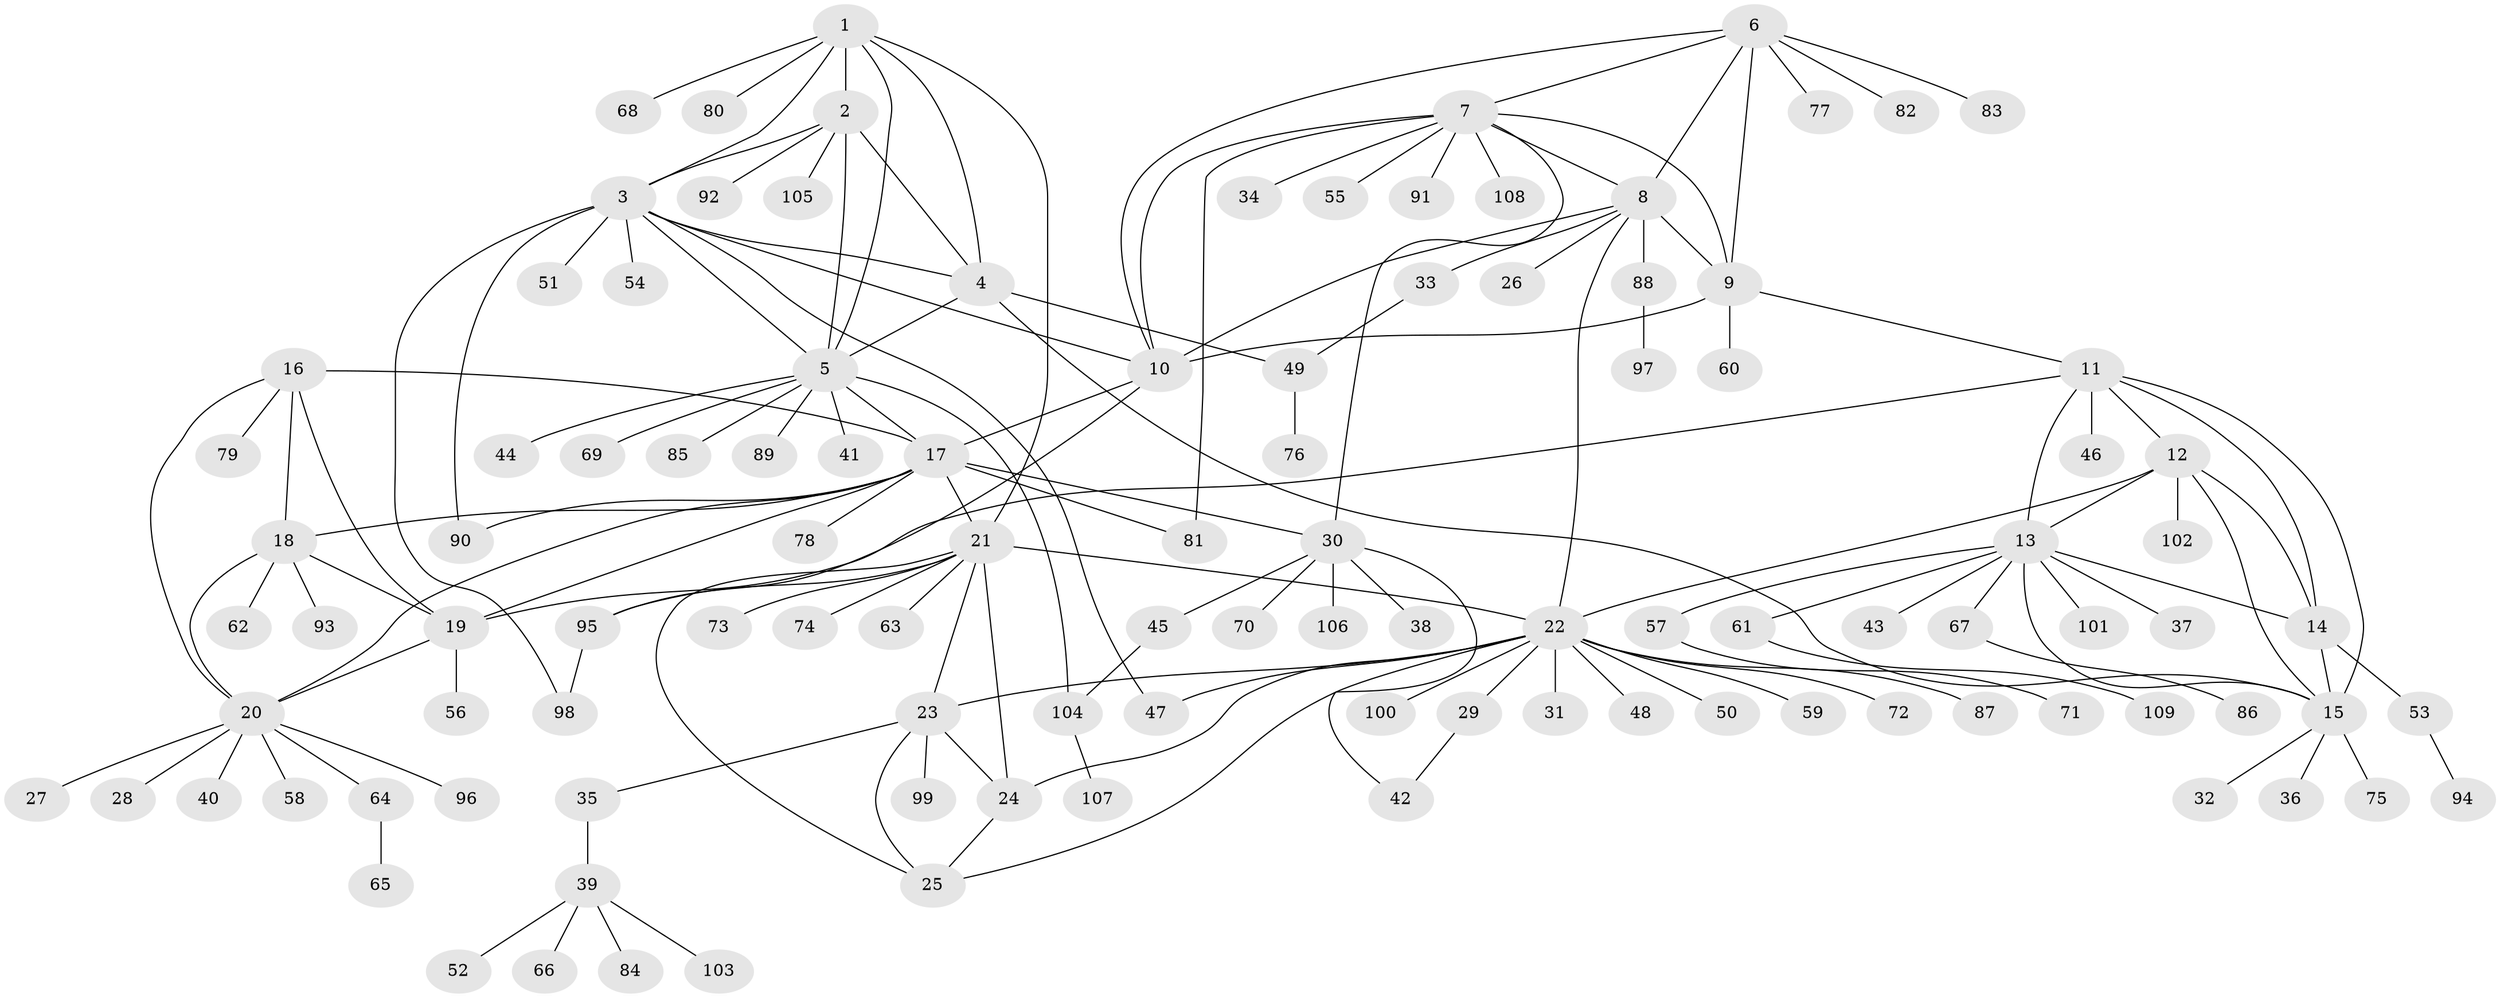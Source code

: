 // Generated by graph-tools (version 1.1) at 2025/50/03/09/25 03:50:29]
// undirected, 109 vertices, 153 edges
graph export_dot {
graph [start="1"]
  node [color=gray90,style=filled];
  1;
  2;
  3;
  4;
  5;
  6;
  7;
  8;
  9;
  10;
  11;
  12;
  13;
  14;
  15;
  16;
  17;
  18;
  19;
  20;
  21;
  22;
  23;
  24;
  25;
  26;
  27;
  28;
  29;
  30;
  31;
  32;
  33;
  34;
  35;
  36;
  37;
  38;
  39;
  40;
  41;
  42;
  43;
  44;
  45;
  46;
  47;
  48;
  49;
  50;
  51;
  52;
  53;
  54;
  55;
  56;
  57;
  58;
  59;
  60;
  61;
  62;
  63;
  64;
  65;
  66;
  67;
  68;
  69;
  70;
  71;
  72;
  73;
  74;
  75;
  76;
  77;
  78;
  79;
  80;
  81;
  82;
  83;
  84;
  85;
  86;
  87;
  88;
  89;
  90;
  91;
  92;
  93;
  94;
  95;
  96;
  97;
  98;
  99;
  100;
  101;
  102;
  103;
  104;
  105;
  106;
  107;
  108;
  109;
  1 -- 2;
  1 -- 3;
  1 -- 4;
  1 -- 5;
  1 -- 21;
  1 -- 68;
  1 -- 80;
  2 -- 3;
  2 -- 4;
  2 -- 5;
  2 -- 92;
  2 -- 105;
  3 -- 4;
  3 -- 5;
  3 -- 10;
  3 -- 47;
  3 -- 51;
  3 -- 54;
  3 -- 90;
  3 -- 98;
  4 -- 5;
  4 -- 15;
  4 -- 49;
  5 -- 17;
  5 -- 41;
  5 -- 44;
  5 -- 69;
  5 -- 85;
  5 -- 89;
  5 -- 104;
  6 -- 7;
  6 -- 8;
  6 -- 9;
  6 -- 10;
  6 -- 77;
  6 -- 82;
  6 -- 83;
  7 -- 8;
  7 -- 9;
  7 -- 10;
  7 -- 30;
  7 -- 34;
  7 -- 55;
  7 -- 81;
  7 -- 91;
  7 -- 108;
  8 -- 9;
  8 -- 10;
  8 -- 22;
  8 -- 26;
  8 -- 33;
  8 -- 88;
  9 -- 10;
  9 -- 11;
  9 -- 60;
  10 -- 17;
  10 -- 95;
  11 -- 12;
  11 -- 13;
  11 -- 14;
  11 -- 15;
  11 -- 19;
  11 -- 46;
  12 -- 13;
  12 -- 14;
  12 -- 15;
  12 -- 22;
  12 -- 102;
  13 -- 14;
  13 -- 15;
  13 -- 37;
  13 -- 43;
  13 -- 57;
  13 -- 61;
  13 -- 67;
  13 -- 101;
  14 -- 15;
  14 -- 53;
  15 -- 32;
  15 -- 36;
  15 -- 75;
  16 -- 17;
  16 -- 18;
  16 -- 19;
  16 -- 20;
  16 -- 79;
  17 -- 18;
  17 -- 19;
  17 -- 20;
  17 -- 21;
  17 -- 30;
  17 -- 78;
  17 -- 81;
  17 -- 90;
  18 -- 19;
  18 -- 20;
  18 -- 62;
  18 -- 93;
  19 -- 20;
  19 -- 56;
  20 -- 27;
  20 -- 28;
  20 -- 40;
  20 -- 58;
  20 -- 64;
  20 -- 96;
  21 -- 22;
  21 -- 23;
  21 -- 24;
  21 -- 25;
  21 -- 63;
  21 -- 73;
  21 -- 74;
  21 -- 95;
  22 -- 23;
  22 -- 24;
  22 -- 25;
  22 -- 29;
  22 -- 31;
  22 -- 47;
  22 -- 48;
  22 -- 50;
  22 -- 59;
  22 -- 72;
  22 -- 87;
  22 -- 100;
  23 -- 24;
  23 -- 25;
  23 -- 35;
  23 -- 99;
  24 -- 25;
  29 -- 42;
  30 -- 38;
  30 -- 42;
  30 -- 45;
  30 -- 70;
  30 -- 106;
  33 -- 49;
  35 -- 39;
  39 -- 52;
  39 -- 66;
  39 -- 84;
  39 -- 103;
  45 -- 104;
  49 -- 76;
  53 -- 94;
  57 -- 71;
  61 -- 109;
  64 -- 65;
  67 -- 86;
  88 -- 97;
  95 -- 98;
  104 -- 107;
}
